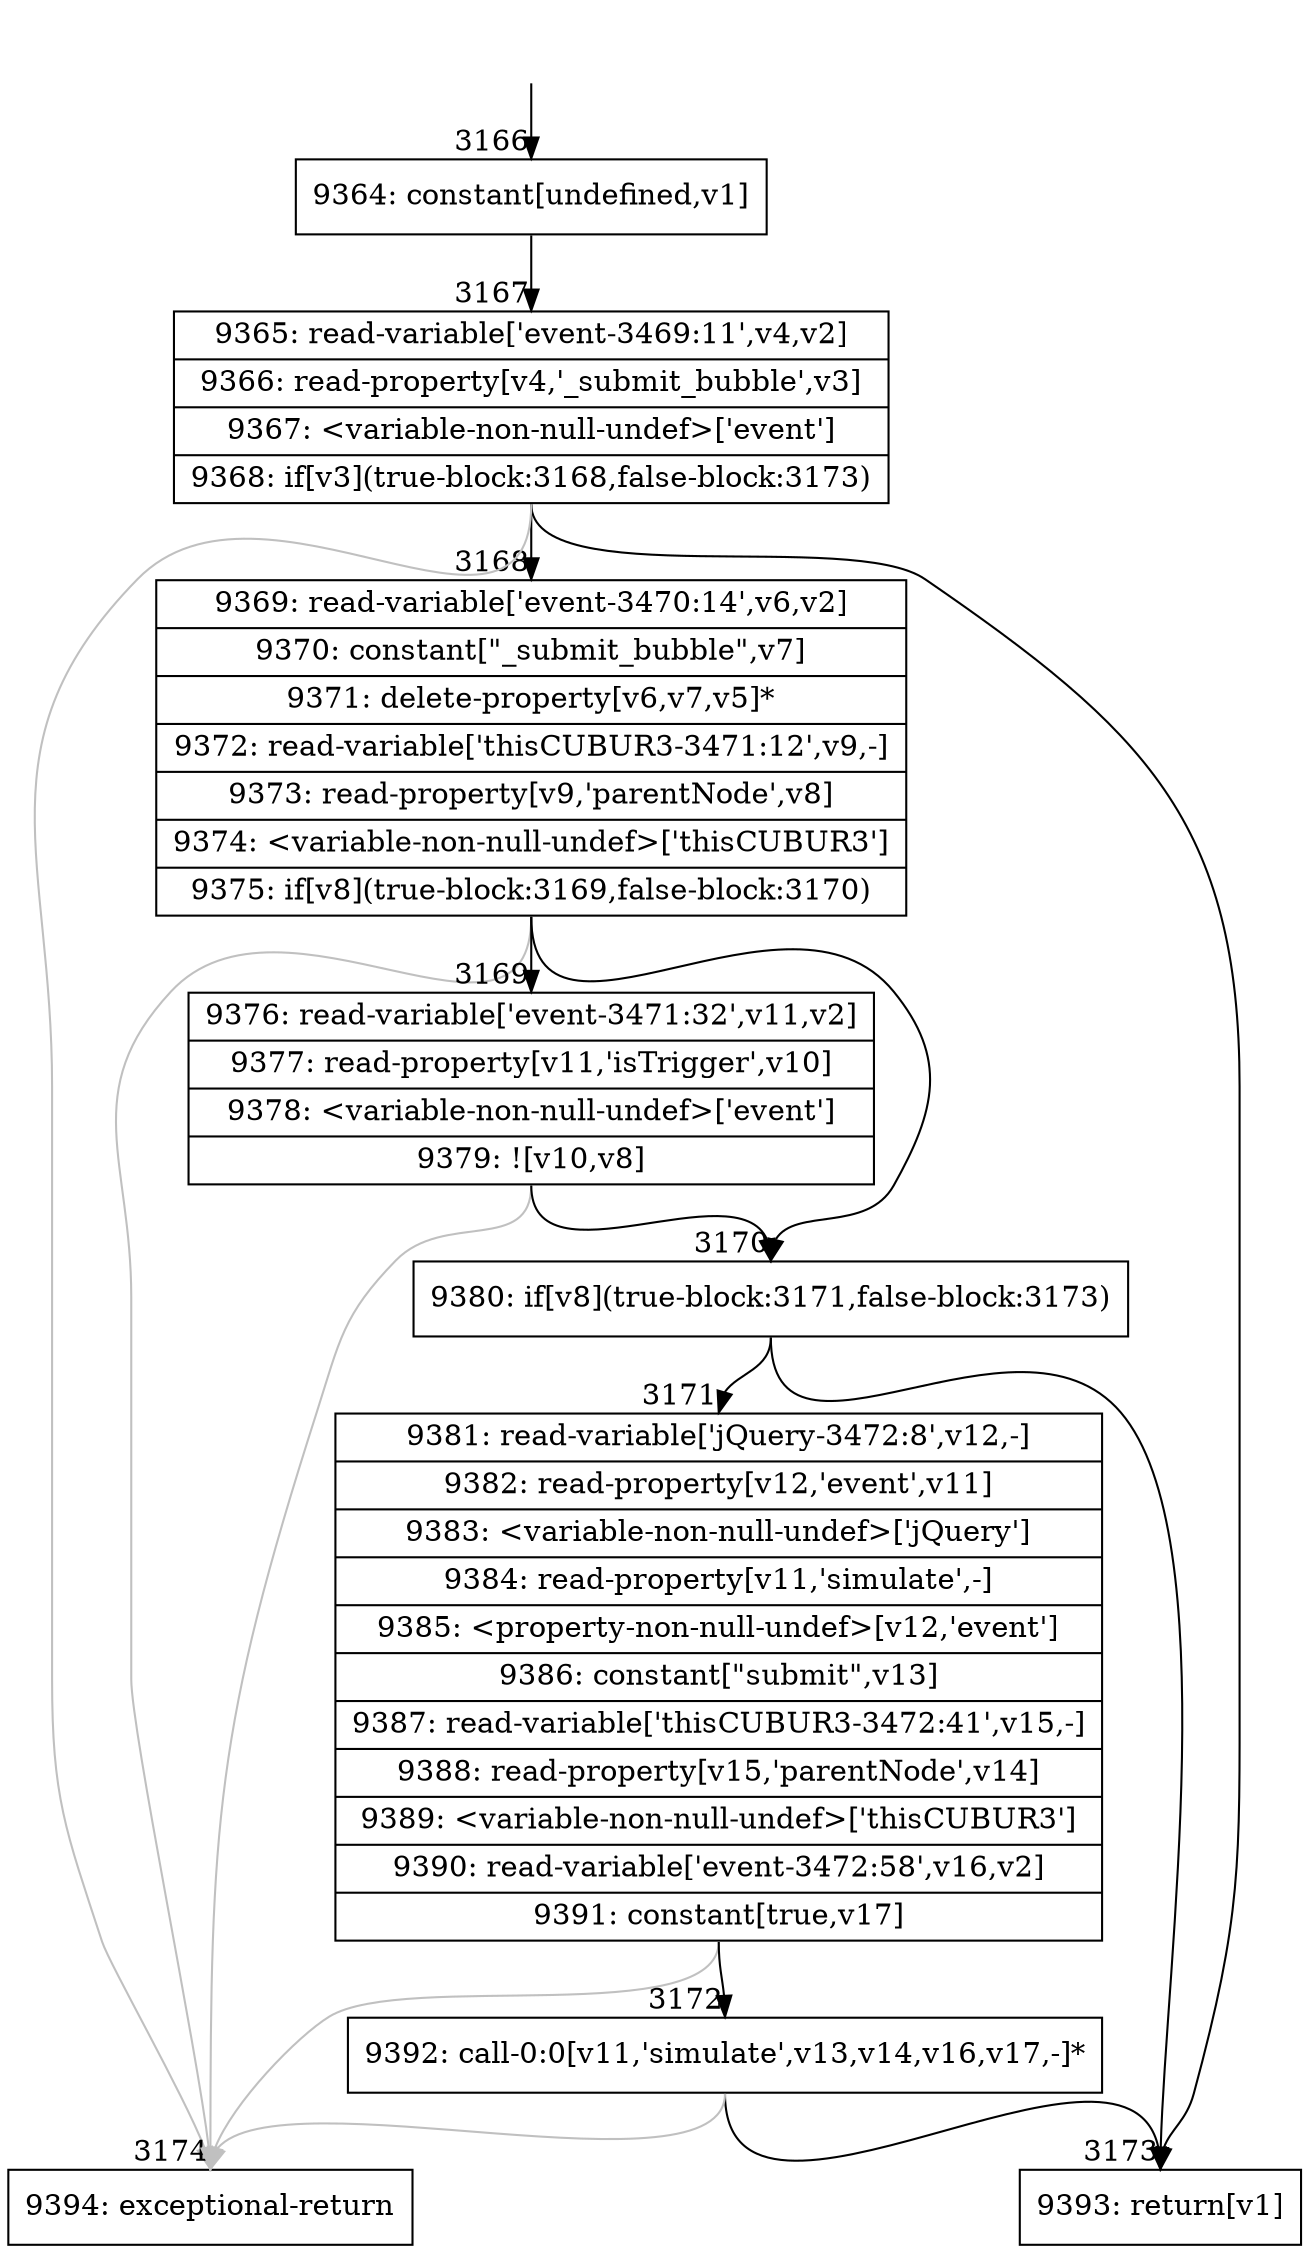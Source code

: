 digraph {
rankdir="TD"
BB_entry196[shape=none,label=""];
BB_entry196 -> BB3166 [tailport=s, headport=n, headlabel="    3166"]
BB3166 [shape=record label="{9364: constant[undefined,v1]}" ] 
BB3166 -> BB3167 [tailport=s, headport=n, headlabel="      3167"]
BB3167 [shape=record label="{9365: read-variable['event-3469:11',v4,v2]|9366: read-property[v4,'_submit_bubble',v3]|9367: \<variable-non-null-undef\>['event']|9368: if[v3](true-block:3168,false-block:3173)}" ] 
BB3167 -> BB3168 [tailport=s, headport=n, headlabel="      3168"]
BB3167 -> BB3173 [tailport=s, headport=n, headlabel="      3173"]
BB3167 -> BB3174 [tailport=s, headport=n, color=gray, headlabel="      3174"]
BB3168 [shape=record label="{9369: read-variable['event-3470:14',v6,v2]|9370: constant[\"_submit_bubble\",v7]|9371: delete-property[v6,v7,v5]*|9372: read-variable['thisCUBUR3-3471:12',v9,-]|9373: read-property[v9,'parentNode',v8]|9374: \<variable-non-null-undef\>['thisCUBUR3']|9375: if[v8](true-block:3169,false-block:3170)}" ] 
BB3168 -> BB3170 [tailport=s, headport=n, headlabel="      3170"]
BB3168 -> BB3169 [tailport=s, headport=n, headlabel="      3169"]
BB3168 -> BB3174 [tailport=s, headport=n, color=gray]
BB3169 [shape=record label="{9376: read-variable['event-3471:32',v11,v2]|9377: read-property[v11,'isTrigger',v10]|9378: \<variable-non-null-undef\>['event']|9379: ![v10,v8]}" ] 
BB3169 -> BB3170 [tailport=s, headport=n]
BB3169 -> BB3174 [tailport=s, headport=n, color=gray]
BB3170 [shape=record label="{9380: if[v8](true-block:3171,false-block:3173)}" ] 
BB3170 -> BB3171 [tailport=s, headport=n, headlabel="      3171"]
BB3170 -> BB3173 [tailport=s, headport=n]
BB3171 [shape=record label="{9381: read-variable['jQuery-3472:8',v12,-]|9382: read-property[v12,'event',v11]|9383: \<variable-non-null-undef\>['jQuery']|9384: read-property[v11,'simulate',-]|9385: \<property-non-null-undef\>[v12,'event']|9386: constant[\"submit\",v13]|9387: read-variable['thisCUBUR3-3472:41',v15,-]|9388: read-property[v15,'parentNode',v14]|9389: \<variable-non-null-undef\>['thisCUBUR3']|9390: read-variable['event-3472:58',v16,v2]|9391: constant[true,v17]}" ] 
BB3171 -> BB3172 [tailport=s, headport=n, headlabel="      3172"]
BB3171 -> BB3174 [tailport=s, headport=n, color=gray]
BB3172 [shape=record label="{9392: call-0:0[v11,'simulate',v13,v14,v16,v17,-]*}" ] 
BB3172 -> BB3173 [tailport=s, headport=n]
BB3172 -> BB3174 [tailport=s, headport=n, color=gray]
BB3173 [shape=record label="{9393: return[v1]}" ] 
BB3174 [shape=record label="{9394: exceptional-return}" ] 
}
